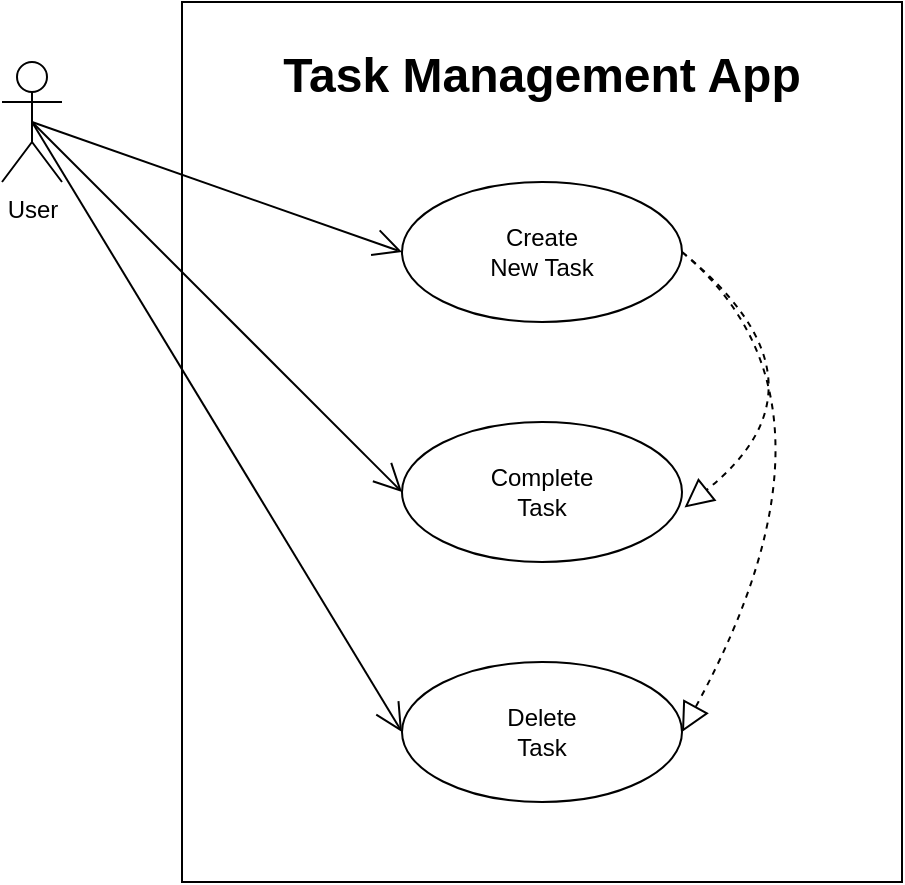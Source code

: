 <mxfile version="24.7.7">
  <diagram name="Page-1" id="AmGb3dNoPQi7HNq2h99E">
    <mxGraphModel dx="1050" dy="522" grid="1" gridSize="10" guides="1" tooltips="1" connect="1" arrows="1" fold="1" page="1" pageScale="1" pageWidth="850" pageHeight="1100" math="0" shadow="0">
      <root>
        <mxCell id="0" />
        <mxCell id="1" parent="0" />
        <mxCell id="f_1FfIgKQzK0RmdISVuV-1" value="&lt;h1&gt;Task Management App&lt;/h1&gt;" style="html=1;whiteSpace=wrap;verticalAlign=top;" vertex="1" parent="1">
          <mxGeometry x="230" y="50" width="360" height="440" as="geometry" />
        </mxCell>
        <mxCell id="f_1FfIgKQzK0RmdISVuV-2" value="User" style="shape=umlActor;verticalLabelPosition=bottom;verticalAlign=top;html=1;" vertex="1" parent="1">
          <mxGeometry x="140" y="80" width="30" height="60" as="geometry" />
        </mxCell>
        <mxCell id="f_1FfIgKQzK0RmdISVuV-3" value="Delete&lt;div&gt;Task&lt;/div&gt;" style="ellipse;whiteSpace=wrap;html=1;" vertex="1" parent="1">
          <mxGeometry x="340" y="380" width="140" height="70" as="geometry" />
        </mxCell>
        <mxCell id="f_1FfIgKQzK0RmdISVuV-4" value="Complete&lt;div&gt;Task&lt;/div&gt;" style="ellipse;whiteSpace=wrap;html=1;" vertex="1" parent="1">
          <mxGeometry x="340" y="260" width="140" height="70" as="geometry" />
        </mxCell>
        <mxCell id="f_1FfIgKQzK0RmdISVuV-5" value="Create&lt;div&gt;New Task&lt;/div&gt;" style="ellipse;whiteSpace=wrap;html=1;" vertex="1" parent="1">
          <mxGeometry x="340" y="140" width="140" height="70" as="geometry" />
        </mxCell>
        <mxCell id="f_1FfIgKQzK0RmdISVuV-6" value="" style="endArrow=open;endFill=1;endSize=12;html=1;rounded=0;exitX=0.5;exitY=0.5;exitDx=0;exitDy=0;exitPerimeter=0;entryX=0;entryY=0.5;entryDx=0;entryDy=0;" edge="1" parent="1" source="f_1FfIgKQzK0RmdISVuV-2" target="f_1FfIgKQzK0RmdISVuV-5">
          <mxGeometry width="160" relative="1" as="geometry">
            <mxPoint x="340" y="270" as="sourcePoint" />
            <mxPoint x="500" y="270" as="targetPoint" />
          </mxGeometry>
        </mxCell>
        <mxCell id="f_1FfIgKQzK0RmdISVuV-7" value="" style="endArrow=open;endFill=1;endSize=12;html=1;rounded=0;exitX=0.5;exitY=0.5;exitDx=0;exitDy=0;exitPerimeter=0;entryX=0;entryY=0.5;entryDx=0;entryDy=0;" edge="1" parent="1" source="f_1FfIgKQzK0RmdISVuV-2" target="f_1FfIgKQzK0RmdISVuV-4">
          <mxGeometry width="160" relative="1" as="geometry">
            <mxPoint x="340" y="270" as="sourcePoint" />
            <mxPoint x="500" y="270" as="targetPoint" />
          </mxGeometry>
        </mxCell>
        <mxCell id="f_1FfIgKQzK0RmdISVuV-8" value="" style="endArrow=open;endFill=1;endSize=12;html=1;rounded=0;exitX=0.5;exitY=0.5;exitDx=0;exitDy=0;exitPerimeter=0;entryX=0;entryY=0.5;entryDx=0;entryDy=0;" edge="1" parent="1" source="f_1FfIgKQzK0RmdISVuV-2" target="f_1FfIgKQzK0RmdISVuV-3">
          <mxGeometry width="160" relative="1" as="geometry">
            <mxPoint x="340" y="270" as="sourcePoint" />
            <mxPoint x="500" y="270" as="targetPoint" />
          </mxGeometry>
        </mxCell>
        <mxCell id="f_1FfIgKQzK0RmdISVuV-9" value="" style="endArrow=block;dashed=1;endFill=0;endSize=12;html=1;rounded=0;exitX=1;exitY=0.5;exitDx=0;exitDy=0;entryX=1.009;entryY=0.611;entryDx=0;entryDy=0;entryPerimeter=0;curved=1;" edge="1" parent="1" source="f_1FfIgKQzK0RmdISVuV-5" target="f_1FfIgKQzK0RmdISVuV-4">
          <mxGeometry width="160" relative="1" as="geometry">
            <mxPoint x="340" y="270" as="sourcePoint" />
            <mxPoint x="500" y="270" as="targetPoint" />
            <Array as="points">
              <mxPoint x="560" y="240" />
            </Array>
          </mxGeometry>
        </mxCell>
        <mxCell id="f_1FfIgKQzK0RmdISVuV-10" value="" style="endArrow=block;dashed=1;endFill=0;endSize=12;html=1;rounded=0;exitX=1;exitY=0.5;exitDx=0;exitDy=0;entryX=1;entryY=0.5;entryDx=0;entryDy=0;curved=1;" edge="1" parent="1" source="f_1FfIgKQzK0RmdISVuV-5" target="f_1FfIgKQzK0RmdISVuV-3">
          <mxGeometry width="160" relative="1" as="geometry">
            <mxPoint x="490" y="185" as="sourcePoint" />
            <mxPoint x="491" y="313" as="targetPoint" />
            <Array as="points">
              <mxPoint x="570" y="250" />
            </Array>
          </mxGeometry>
        </mxCell>
      </root>
    </mxGraphModel>
  </diagram>
</mxfile>
